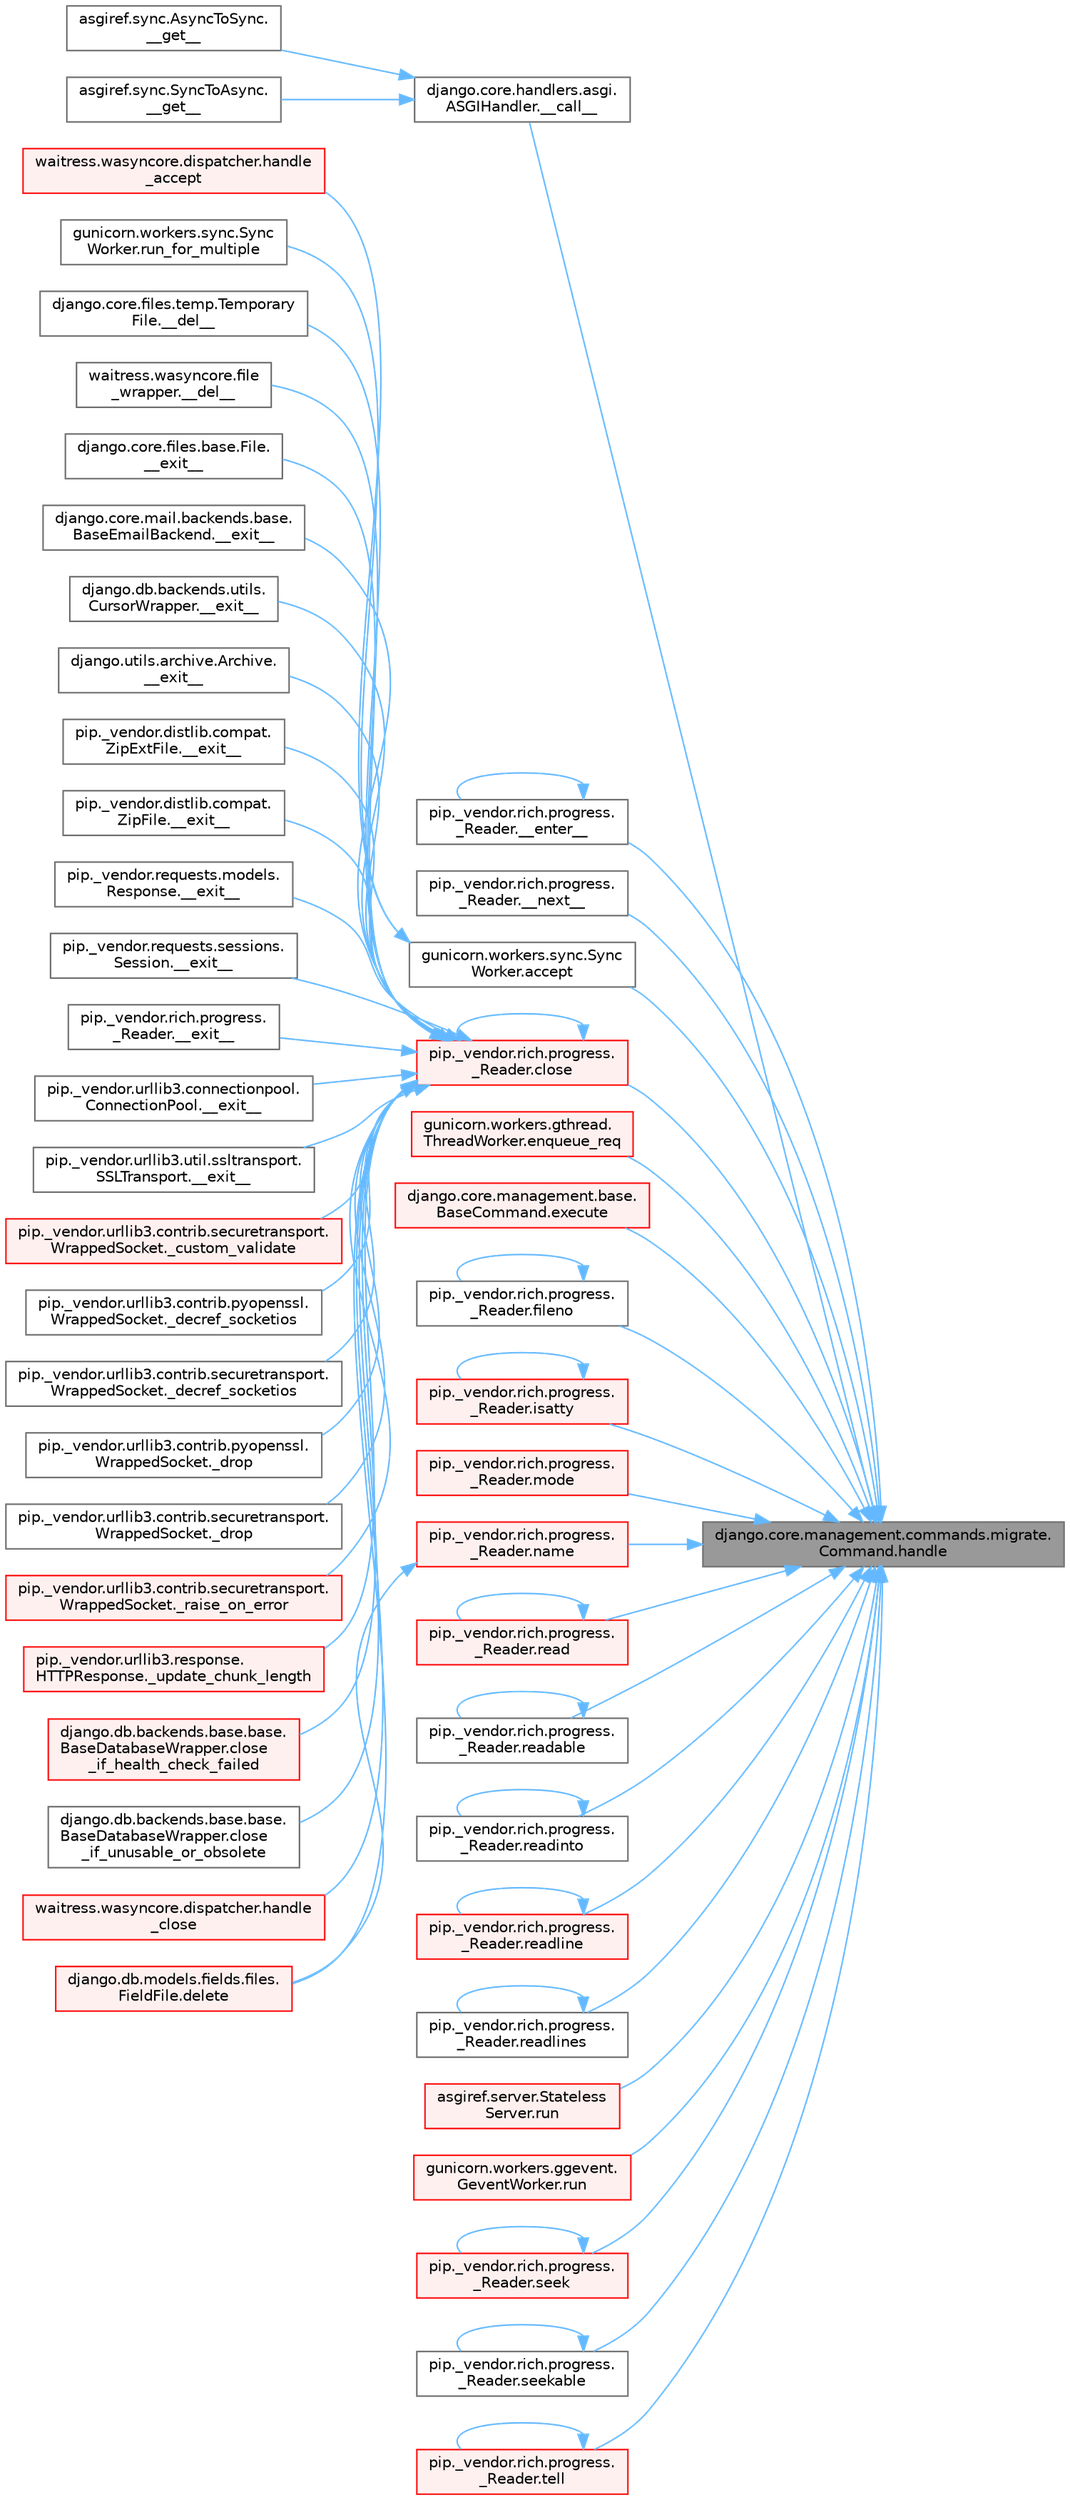digraph "django.core.management.commands.migrate.Command.handle"
{
 // LATEX_PDF_SIZE
  bgcolor="transparent";
  edge [fontname=Helvetica,fontsize=10,labelfontname=Helvetica,labelfontsize=10];
  node [fontname=Helvetica,fontsize=10,shape=box,height=0.2,width=0.4];
  rankdir="RL";
  Node1 [id="Node000001",label="django.core.management.commands.migrate.\lCommand.handle",height=0.2,width=0.4,color="gray40", fillcolor="grey60", style="filled", fontcolor="black",tooltip=" "];
  Node1 -> Node2 [id="edge1_Node000001_Node000002",dir="back",color="steelblue1",style="solid",tooltip=" "];
  Node2 [id="Node000002",label="django.core.handlers.asgi.\lASGIHandler.__call__",height=0.2,width=0.4,color="grey40", fillcolor="white", style="filled",URL="$classdjango_1_1core_1_1handlers_1_1asgi_1_1_a_s_g_i_handler.html#a22b4781bb9089ff078a3e64dd2f48dce",tooltip=" "];
  Node2 -> Node3 [id="edge2_Node000002_Node000003",dir="back",color="steelblue1",style="solid",tooltip=" "];
  Node3 [id="Node000003",label="asgiref.sync.AsyncToSync.\l__get__",height=0.2,width=0.4,color="grey40", fillcolor="white", style="filled",URL="$classasgiref_1_1sync_1_1_async_to_sync.html#a23e9ef7a73da98dad9e3f4e65846969b",tooltip=" "];
  Node2 -> Node4 [id="edge3_Node000002_Node000004",dir="back",color="steelblue1",style="solid",tooltip=" "];
  Node4 [id="Node000004",label="asgiref.sync.SyncToAsync.\l__get__",height=0.2,width=0.4,color="grey40", fillcolor="white", style="filled",URL="$classasgiref_1_1sync_1_1_sync_to_async.html#aebdfbe3f01079a529fd2f39810597381",tooltip=" "];
  Node1 -> Node5 [id="edge4_Node000001_Node000005",dir="back",color="steelblue1",style="solid",tooltip=" "];
  Node5 [id="Node000005",label="pip._vendor.rich.progress.\l_Reader.__enter__",height=0.2,width=0.4,color="grey40", fillcolor="white", style="filled",URL="$classpip_1_1__vendor_1_1rich_1_1progress_1_1___reader.html#a9c3bb756d7d5d66aa484c6d25fef6d8a",tooltip=" "];
  Node5 -> Node5 [id="edge5_Node000005_Node000005",dir="back",color="steelblue1",style="solid",tooltip=" "];
  Node1 -> Node6 [id="edge6_Node000001_Node000006",dir="back",color="steelblue1",style="solid",tooltip=" "];
  Node6 [id="Node000006",label="pip._vendor.rich.progress.\l_Reader.__next__",height=0.2,width=0.4,color="grey40", fillcolor="white", style="filled",URL="$classpip_1_1__vendor_1_1rich_1_1progress_1_1___reader.html#a9434dfa9ada5623d6fb72996bf354ffe",tooltip=" "];
  Node1 -> Node7 [id="edge7_Node000001_Node000007",dir="back",color="steelblue1",style="solid",tooltip=" "];
  Node7 [id="Node000007",label="gunicorn.workers.sync.Sync\lWorker.accept",height=0.2,width=0.4,color="grey40", fillcolor="white", style="filled",URL="$classgunicorn_1_1workers_1_1sync_1_1_sync_worker.html#a9b2f1e8d68bbd5233578ace2685952b3",tooltip=" "];
  Node7 -> Node8 [id="edge8_Node000007_Node000008",dir="back",color="steelblue1",style="solid",tooltip=" "];
  Node8 [id="Node000008",label="waitress.wasyncore.dispatcher.handle\l_accept",height=0.2,width=0.4,color="red", fillcolor="#FFF0F0", style="filled",URL="$classwaitress_1_1wasyncore_1_1dispatcher.html#abb651db4478a77832580cb821bf60ca6",tooltip=" "];
  Node7 -> Node10 [id="edge9_Node000007_Node000010",dir="back",color="steelblue1",style="solid",tooltip=" "];
  Node10 [id="Node000010",label="gunicorn.workers.sync.Sync\lWorker.run_for_multiple",height=0.2,width=0.4,color="grey40", fillcolor="white", style="filled",URL="$classgunicorn_1_1workers_1_1sync_1_1_sync_worker.html#ae2fd68b8757a4e60b85af5ba76f0e097",tooltip=" "];
  Node1 -> Node11 [id="edge10_Node000001_Node000011",dir="back",color="steelblue1",style="solid",tooltip=" "];
  Node11 [id="Node000011",label="pip._vendor.rich.progress.\l_Reader.close",height=0.2,width=0.4,color="red", fillcolor="#FFF0F0", style="filled",URL="$classpip_1_1__vendor_1_1rich_1_1progress_1_1___reader.html#a6c0b1964d885972a97a12a9ac01d23e8",tooltip=" "];
  Node11 -> Node12 [id="edge11_Node000011_Node000012",dir="back",color="steelblue1",style="solid",tooltip=" "];
  Node12 [id="Node000012",label="django.core.files.temp.Temporary\lFile.__del__",height=0.2,width=0.4,color="grey40", fillcolor="white", style="filled",URL="$classdjango_1_1core_1_1files_1_1temp_1_1_temporary_file.html#a95809e90e91ff4f43e62813734a1ff5f",tooltip=" "];
  Node11 -> Node13 [id="edge12_Node000011_Node000013",dir="back",color="steelblue1",style="solid",tooltip=" "];
  Node13 [id="Node000013",label="waitress.wasyncore.file\l_wrapper.__del__",height=0.2,width=0.4,color="grey40", fillcolor="white", style="filled",URL="$classwaitress_1_1wasyncore_1_1file__wrapper.html#a4e25ecc24a6210bc5e295c433e632780",tooltip=" "];
  Node11 -> Node14 [id="edge13_Node000011_Node000014",dir="back",color="steelblue1",style="solid",tooltip=" "];
  Node14 [id="Node000014",label="django.core.files.base.File.\l__exit__",height=0.2,width=0.4,color="grey40", fillcolor="white", style="filled",URL="$classdjango_1_1core_1_1files_1_1base_1_1_file.html#ae0b1191c5014d84fee107227495e239c",tooltip=" "];
  Node11 -> Node15 [id="edge14_Node000011_Node000015",dir="back",color="steelblue1",style="solid",tooltip=" "];
  Node15 [id="Node000015",label="django.core.mail.backends.base.\lBaseEmailBackend.__exit__",height=0.2,width=0.4,color="grey40", fillcolor="white", style="filled",URL="$classdjango_1_1core_1_1mail_1_1backends_1_1base_1_1_base_email_backend.html#ab6610ac0ed4aba1a8172e85b59065503",tooltip=" "];
  Node11 -> Node16 [id="edge15_Node000011_Node000016",dir="back",color="steelblue1",style="solid",tooltip=" "];
  Node16 [id="Node000016",label="django.db.backends.utils.\lCursorWrapper.__exit__",height=0.2,width=0.4,color="grey40", fillcolor="white", style="filled",URL="$classdjango_1_1db_1_1backends_1_1utils_1_1_cursor_wrapper.html#a02f5176bb3b2e598d12ac8fdf26f3496",tooltip=" "];
  Node11 -> Node17 [id="edge16_Node000011_Node000017",dir="back",color="steelblue1",style="solid",tooltip=" "];
  Node17 [id="Node000017",label="django.utils.archive.Archive.\l__exit__",height=0.2,width=0.4,color="grey40", fillcolor="white", style="filled",URL="$classdjango_1_1utils_1_1archive_1_1_archive.html#a9a50df9316e6d45236868d7561a13d78",tooltip=" "];
  Node11 -> Node18 [id="edge17_Node000011_Node000018",dir="back",color="steelblue1",style="solid",tooltip=" "];
  Node18 [id="Node000018",label="pip._vendor.distlib.compat.\lZipExtFile.__exit__",height=0.2,width=0.4,color="grey40", fillcolor="white", style="filled",URL="$classpip_1_1__vendor_1_1distlib_1_1compat_1_1_zip_ext_file.html#ad18398fe6a9f5109a3b0a62aa29d830c",tooltip=" "];
  Node11 -> Node19 [id="edge18_Node000011_Node000019",dir="back",color="steelblue1",style="solid",tooltip=" "];
  Node19 [id="Node000019",label="pip._vendor.distlib.compat.\lZipFile.__exit__",height=0.2,width=0.4,color="grey40", fillcolor="white", style="filled",URL="$classpip_1_1__vendor_1_1distlib_1_1compat_1_1_zip_file.html#ae730617981b5947edb5f7838f1caabb4",tooltip=" "];
  Node11 -> Node20 [id="edge19_Node000011_Node000020",dir="back",color="steelblue1",style="solid",tooltip=" "];
  Node20 [id="Node000020",label="pip._vendor.requests.models.\lResponse.__exit__",height=0.2,width=0.4,color="grey40", fillcolor="white", style="filled",URL="$classpip_1_1__vendor_1_1requests_1_1models_1_1_response.html#a1f5f32680ba6cd5002b2c19b7b8b0705",tooltip=" "];
  Node11 -> Node21 [id="edge20_Node000011_Node000021",dir="back",color="steelblue1",style="solid",tooltip=" "];
  Node21 [id="Node000021",label="pip._vendor.requests.sessions.\lSession.__exit__",height=0.2,width=0.4,color="grey40", fillcolor="white", style="filled",URL="$classpip_1_1__vendor_1_1requests_1_1sessions_1_1_session.html#aa063240820ab2fc28ed471a014a47963",tooltip=" "];
  Node11 -> Node22 [id="edge21_Node000011_Node000022",dir="back",color="steelblue1",style="solid",tooltip=" "];
  Node22 [id="Node000022",label="pip._vendor.rich.progress.\l_Reader.__exit__",height=0.2,width=0.4,color="grey40", fillcolor="white", style="filled",URL="$classpip_1_1__vendor_1_1rich_1_1progress_1_1___reader.html#a82781ca9c3ea0f5a0a3f9bd309e05b85",tooltip=" "];
  Node11 -> Node23 [id="edge22_Node000011_Node000023",dir="back",color="steelblue1",style="solid",tooltip=" "];
  Node23 [id="Node000023",label="pip._vendor.urllib3.connectionpool.\lConnectionPool.__exit__",height=0.2,width=0.4,color="grey40", fillcolor="white", style="filled",URL="$classpip_1_1__vendor_1_1urllib3_1_1connectionpool_1_1_connection_pool.html#adfa39f03564a54c98c18206145aa9d0f",tooltip=" "];
  Node11 -> Node24 [id="edge23_Node000011_Node000024",dir="back",color="steelblue1",style="solid",tooltip=" "];
  Node24 [id="Node000024",label="pip._vendor.urllib3.util.ssltransport.\lSSLTransport.__exit__",height=0.2,width=0.4,color="grey40", fillcolor="white", style="filled",URL="$classpip_1_1__vendor_1_1urllib3_1_1util_1_1ssltransport_1_1_s_s_l_transport.html#ae3f2aec625e9a75bbcd96b467cf3b7fd",tooltip=" "];
  Node11 -> Node25 [id="edge24_Node000011_Node000025",dir="back",color="steelblue1",style="solid",tooltip=" "];
  Node25 [id="Node000025",label="pip._vendor.urllib3.contrib.securetransport.\lWrappedSocket._custom_validate",height=0.2,width=0.4,color="red", fillcolor="#FFF0F0", style="filled",URL="$classpip_1_1__vendor_1_1urllib3_1_1contrib_1_1securetransport_1_1_wrapped_socket.html#a792d7036b5574cd74ffbf75a1d40e8ea",tooltip=" "];
  Node11 -> Node27 [id="edge25_Node000011_Node000027",dir="back",color="steelblue1",style="solid",tooltip=" "];
  Node27 [id="Node000027",label="pip._vendor.urllib3.contrib.pyopenssl.\lWrappedSocket._decref_socketios",height=0.2,width=0.4,color="grey40", fillcolor="white", style="filled",URL="$classpip_1_1__vendor_1_1urllib3_1_1contrib_1_1pyopenssl_1_1_wrapped_socket.html#a852978001c35f19a5668b6b635b4d466",tooltip=" "];
  Node11 -> Node28 [id="edge26_Node000011_Node000028",dir="back",color="steelblue1",style="solid",tooltip=" "];
  Node28 [id="Node000028",label="pip._vendor.urllib3.contrib.securetransport.\lWrappedSocket._decref_socketios",height=0.2,width=0.4,color="grey40", fillcolor="white", style="filled",URL="$classpip_1_1__vendor_1_1urllib3_1_1contrib_1_1securetransport_1_1_wrapped_socket.html#aece833c51ea926f1a23410d725e8e0bc",tooltip=" "];
  Node11 -> Node29 [id="edge27_Node000011_Node000029",dir="back",color="steelblue1",style="solid",tooltip=" "];
  Node29 [id="Node000029",label="pip._vendor.urllib3.contrib.pyopenssl.\lWrappedSocket._drop",height=0.2,width=0.4,color="grey40", fillcolor="white", style="filled",URL="$classpip_1_1__vendor_1_1urllib3_1_1contrib_1_1pyopenssl_1_1_wrapped_socket.html#a7d3e248bcf60a9d8606bbcde69f785f5",tooltip=" "];
  Node11 -> Node30 [id="edge28_Node000011_Node000030",dir="back",color="steelblue1",style="solid",tooltip=" "];
  Node30 [id="Node000030",label="pip._vendor.urllib3.contrib.securetransport.\lWrappedSocket._drop",height=0.2,width=0.4,color="grey40", fillcolor="white", style="filled",URL="$classpip_1_1__vendor_1_1urllib3_1_1contrib_1_1securetransport_1_1_wrapped_socket.html#aa5120335fca67c7dd6cc4b1cf6d7e74f",tooltip=" "];
  Node11 -> Node31 [id="edge29_Node000011_Node000031",dir="back",color="steelblue1",style="solid",tooltip=" "];
  Node31 [id="Node000031",label="pip._vendor.urllib3.contrib.securetransport.\lWrappedSocket._raise_on_error",height=0.2,width=0.4,color="red", fillcolor="#FFF0F0", style="filled",URL="$classpip_1_1__vendor_1_1urllib3_1_1contrib_1_1securetransport_1_1_wrapped_socket.html#ae89ceec48b026fbcf5e9888ee21e0c09",tooltip=" "];
  Node11 -> Node106 [id="edge30_Node000011_Node000106",dir="back",color="steelblue1",style="solid",tooltip=" "];
  Node106 [id="Node000106",label="pip._vendor.urllib3.response.\lHTTPResponse._update_chunk_length",height=0.2,width=0.4,color="red", fillcolor="#FFF0F0", style="filled",URL="$classpip_1_1__vendor_1_1urllib3_1_1response_1_1_h_t_t_p_response.html#adbdd73c32bc7b36f2120d5ab8189e8d8",tooltip=" "];
  Node11 -> Node11 [id="edge31_Node000011_Node000011",dir="back",color="steelblue1",style="solid",tooltip=" "];
  Node11 -> Node552 [id="edge32_Node000011_Node000552",dir="back",color="steelblue1",style="solid",tooltip=" "];
  Node552 [id="Node000552",label="django.db.backends.base.base.\lBaseDatabaseWrapper.close\l_if_health_check_failed",height=0.2,width=0.4,color="red", fillcolor="#FFF0F0", style="filled",URL="$classdjango_1_1db_1_1backends_1_1base_1_1base_1_1_base_database_wrapper.html#a3f4d11734d2da94781f00468b6bd3981",tooltip=" "];
  Node11 -> Node1615 [id="edge33_Node000011_Node001615",dir="back",color="steelblue1",style="solid",tooltip=" "];
  Node1615 [id="Node001615",label="django.db.backends.base.base.\lBaseDatabaseWrapper.close\l_if_unusable_or_obsolete",height=0.2,width=0.4,color="grey40", fillcolor="white", style="filled",URL="$classdjango_1_1db_1_1backends_1_1base_1_1base_1_1_base_database_wrapper.html#a599dfc5a8da20da69ffa5a94869dad01",tooltip=" "];
  Node11 -> Node1616 [id="edge34_Node000011_Node001616",dir="back",color="steelblue1",style="solid",tooltip=" "];
  Node1616 [id="Node001616",label="django.db.models.fields.files.\lFieldFile.delete",height=0.2,width=0.4,color="red", fillcolor="#FFF0F0", style="filled",URL="$classdjango_1_1db_1_1models_1_1fields_1_1files_1_1_field_file.html#a9ceb820ca3d1263f793b61694dbc8214",tooltip=" "];
  Node11 -> Node1617 [id="edge35_Node000011_Node001617",dir="back",color="steelblue1",style="solid",tooltip=" "];
  Node1617 [id="Node001617",label="waitress.wasyncore.dispatcher.handle\l_close",height=0.2,width=0.4,color="red", fillcolor="#FFF0F0", style="filled",URL="$classwaitress_1_1wasyncore_1_1dispatcher.html#a3aa67ce99ade5536c206ebc997189803",tooltip=" "];
  Node1 -> Node268 [id="edge36_Node000001_Node000268",dir="back",color="steelblue1",style="solid",tooltip=" "];
  Node268 [id="Node000268",label="gunicorn.workers.gthread.\lThreadWorker.enqueue_req",height=0.2,width=0.4,color="red", fillcolor="#FFF0F0", style="filled",URL="$classgunicorn_1_1workers_1_1gthread_1_1_thread_worker.html#a8d2981740d79747639e152d9e9632964",tooltip=" "];
  Node1 -> Node271 [id="edge37_Node000001_Node000271",dir="back",color="steelblue1",style="solid",tooltip=" "];
  Node271 [id="Node000271",label="django.core.management.base.\lBaseCommand.execute",height=0.2,width=0.4,color="red", fillcolor="#FFF0F0", style="filled",URL="$classdjango_1_1core_1_1management_1_1base_1_1_base_command.html#a5621c1fb51be6a2deff6777d90c25ee0",tooltip=" "];
  Node1 -> Node301 [id="edge38_Node000001_Node000301",dir="back",color="steelblue1",style="solid",tooltip=" "];
  Node301 [id="Node000301",label="pip._vendor.rich.progress.\l_Reader.fileno",height=0.2,width=0.4,color="grey40", fillcolor="white", style="filled",URL="$classpip_1_1__vendor_1_1rich_1_1progress_1_1___reader.html#a5fae85546bcfb15e2144c108bb31b59c",tooltip=" "];
  Node301 -> Node301 [id="edge39_Node000301_Node000301",dir="back",color="steelblue1",style="solid",tooltip=" "];
  Node1 -> Node302 [id="edge40_Node000001_Node000302",dir="back",color="steelblue1",style="solid",tooltip=" "];
  Node302 [id="Node000302",label="pip._vendor.rich.progress.\l_Reader.isatty",height=0.2,width=0.4,color="red", fillcolor="#FFF0F0", style="filled",URL="$classpip_1_1__vendor_1_1rich_1_1progress_1_1___reader.html#a25008b04de43b80685677bd476ebb238",tooltip=" "];
  Node302 -> Node302 [id="edge41_Node000302_Node000302",dir="back",color="steelblue1",style="solid",tooltip=" "];
  Node1 -> Node316 [id="edge42_Node000001_Node000316",dir="back",color="steelblue1",style="solid",tooltip=" "];
  Node316 [id="Node000316",label="pip._vendor.rich.progress.\l_Reader.mode",height=0.2,width=0.4,color="red", fillcolor="#FFF0F0", style="filled",URL="$classpip_1_1__vendor_1_1rich_1_1progress_1_1___reader.html#a744eab5dc9ede10fd26932ecf9ccbddc",tooltip=" "];
  Node1 -> Node323 [id="edge43_Node000001_Node000323",dir="back",color="steelblue1",style="solid",tooltip=" "];
  Node323 [id="Node000323",label="pip._vendor.rich.progress.\l_Reader.name",height=0.2,width=0.4,color="red", fillcolor="#FFF0F0", style="filled",URL="$classpip_1_1__vendor_1_1rich_1_1progress_1_1___reader.html#a545f897ce86cf3e798598cb200357c13",tooltip=" "];
  Node323 -> Node1616 [id="edge44_Node000323_Node001616",dir="back",color="steelblue1",style="solid",tooltip=" "];
  Node1 -> Node1104 [id="edge45_Node000001_Node001104",dir="back",color="steelblue1",style="solid",tooltip=" "];
  Node1104 [id="Node001104",label="pip._vendor.rich.progress.\l_Reader.read",height=0.2,width=0.4,color="red", fillcolor="#FFF0F0", style="filled",URL="$classpip_1_1__vendor_1_1rich_1_1progress_1_1___reader.html#abc9a19c1ccc4057e665996a500814420",tooltip=" "];
  Node1104 -> Node1104 [id="edge46_Node001104_Node001104",dir="back",color="steelblue1",style="solid",tooltip=" "];
  Node1 -> Node1110 [id="edge47_Node000001_Node001110",dir="back",color="steelblue1",style="solid",tooltip=" "];
  Node1110 [id="Node001110",label="pip._vendor.rich.progress.\l_Reader.readable",height=0.2,width=0.4,color="grey40", fillcolor="white", style="filled",URL="$classpip_1_1__vendor_1_1rich_1_1progress_1_1___reader.html#a597c6d895bd8070977827445f65524ea",tooltip=" "];
  Node1110 -> Node1110 [id="edge48_Node001110_Node001110",dir="back",color="steelblue1",style="solid",tooltip=" "];
  Node1 -> Node1111 [id="edge49_Node000001_Node001111",dir="back",color="steelblue1",style="solid",tooltip=" "];
  Node1111 [id="Node001111",label="pip._vendor.rich.progress.\l_Reader.readinto",height=0.2,width=0.4,color="grey40", fillcolor="white", style="filled",URL="$classpip_1_1__vendor_1_1rich_1_1progress_1_1___reader.html#a10a6b416f687bc74dfd4a16e210733fd",tooltip=" "];
  Node1111 -> Node1111 [id="edge50_Node001111_Node001111",dir="back",color="steelblue1",style="solid",tooltip=" "];
  Node1 -> Node1112 [id="edge51_Node000001_Node001112",dir="back",color="steelblue1",style="solid",tooltip=" "];
  Node1112 [id="Node001112",label="pip._vendor.rich.progress.\l_Reader.readline",height=0.2,width=0.4,color="red", fillcolor="#FFF0F0", style="filled",URL="$classpip_1_1__vendor_1_1rich_1_1progress_1_1___reader.html#ae214b8896d240d33ed0d1e03b8134107",tooltip=" "];
  Node1112 -> Node1112 [id="edge52_Node001112_Node001112",dir="back",color="steelblue1",style="solid",tooltip=" "];
  Node1 -> Node1116 [id="edge53_Node000001_Node001116",dir="back",color="steelblue1",style="solid",tooltip=" "];
  Node1116 [id="Node001116",label="pip._vendor.rich.progress.\l_Reader.readlines",height=0.2,width=0.4,color="grey40", fillcolor="white", style="filled",URL="$classpip_1_1__vendor_1_1rich_1_1progress_1_1___reader.html#a36448a9abb78b99bc05fa66433015f3a",tooltip=" "];
  Node1116 -> Node1116 [id="edge54_Node001116_Node001116",dir="back",color="steelblue1",style="solid",tooltip=" "];
  Node1 -> Node1117 [id="edge55_Node000001_Node001117",dir="back",color="steelblue1",style="solid",tooltip=" "];
  Node1117 [id="Node001117",label="asgiref.server.Stateless\lServer.run",height=0.2,width=0.4,color="red", fillcolor="#FFF0F0", style="filled",URL="$classasgiref_1_1server_1_1_stateless_server.html#a60ad300a082526eea5c1b2df64c4e793",tooltip="Mainloop and handling."];
  Node1 -> Node492 [id="edge56_Node000001_Node000492",dir="back",color="steelblue1",style="solid",tooltip=" "];
  Node492 [id="Node000492",label="gunicorn.workers.ggevent.\lGeventWorker.run",height=0.2,width=0.4,color="red", fillcolor="#FFF0F0", style="filled",URL="$classgunicorn_1_1workers_1_1ggevent_1_1_gevent_worker.html#a0d8ffe6d6db44cfe8310ccf5643506ee",tooltip=" "];
  Node1 -> Node1118 [id="edge57_Node000001_Node001118",dir="back",color="steelblue1",style="solid",tooltip=" "];
  Node1118 [id="Node001118",label="pip._vendor.rich.progress.\l_Reader.seek",height=0.2,width=0.4,color="red", fillcolor="#FFF0F0", style="filled",URL="$classpip_1_1__vendor_1_1rich_1_1progress_1_1___reader.html#a8577bcef22b050ec6d7b7cb2ce1b9053",tooltip=" "];
  Node1118 -> Node1118 [id="edge58_Node001118_Node001118",dir="back",color="steelblue1",style="solid",tooltip=" "];
  Node1 -> Node1620 [id="edge59_Node000001_Node001620",dir="back",color="steelblue1",style="solid",tooltip=" "];
  Node1620 [id="Node001620",label="pip._vendor.rich.progress.\l_Reader.seekable",height=0.2,width=0.4,color="grey40", fillcolor="white", style="filled",URL="$classpip_1_1__vendor_1_1rich_1_1progress_1_1___reader.html#a3de43f328570e813a05b1dcc07813f5b",tooltip=" "];
  Node1620 -> Node1620 [id="edge60_Node001620_Node001620",dir="back",color="steelblue1",style="solid",tooltip=" "];
  Node1 -> Node1621 [id="edge61_Node000001_Node001621",dir="back",color="steelblue1",style="solid",tooltip=" "];
  Node1621 [id="Node001621",label="pip._vendor.rich.progress.\l_Reader.tell",height=0.2,width=0.4,color="red", fillcolor="#FFF0F0", style="filled",URL="$classpip_1_1__vendor_1_1rich_1_1progress_1_1___reader.html#a4ec4039f47700772d40242efb68da47e",tooltip=" "];
  Node1621 -> Node1621 [id="edge62_Node001621_Node001621",dir="back",color="steelblue1",style="solid",tooltip=" "];
}
